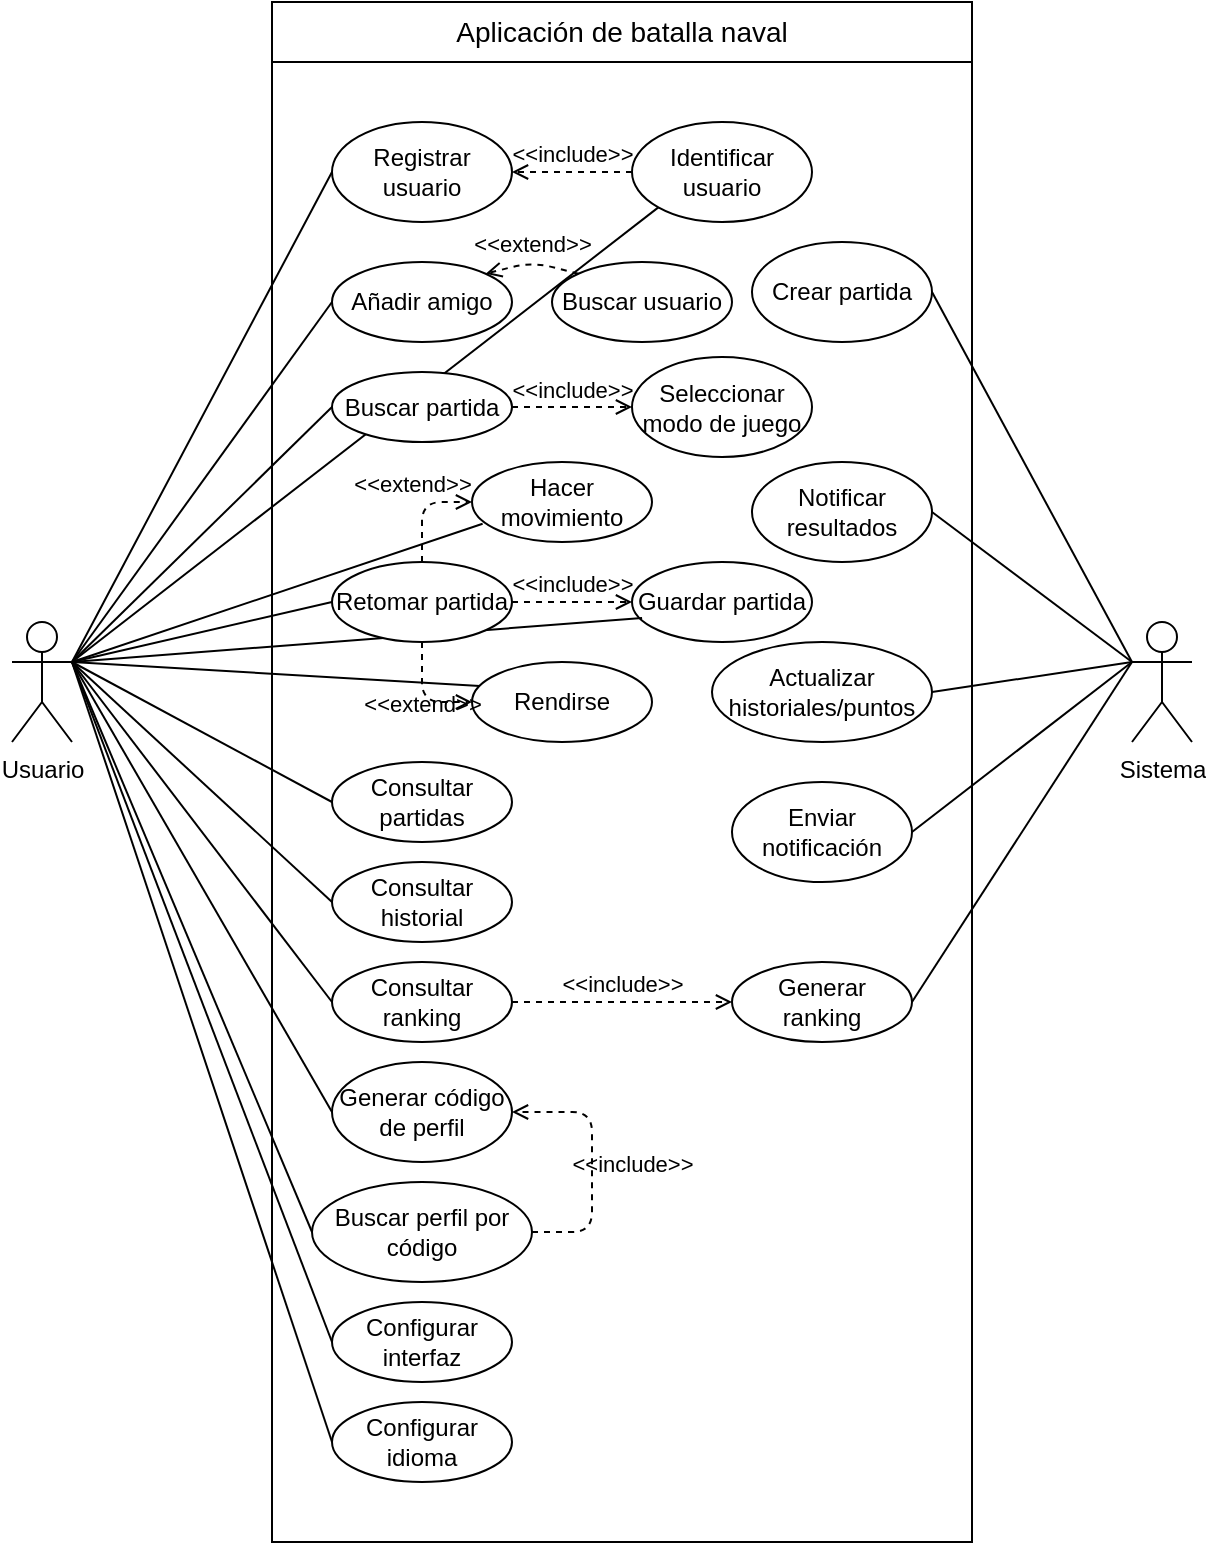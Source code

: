 <mxfile version="14.4.4" type="google"><diagram id="BeHXa_y9Trxc8pV27Sxv" name="Page-1"><mxGraphModel dx="1278" dy="575" grid="1" gridSize="10" guides="1" tooltips="1" connect="1" arrows="1" fold="1" page="1" pageScale="1" pageWidth="1169" pageHeight="827" math="0" shadow="0"><root><mxCell id="0"/><mxCell id="1" parent="0"/><mxCell id="Pg5vO3ytIHNg1Kp3anW3-1" value="" style="rounded=0;whiteSpace=wrap;html=1;" vertex="1" parent="1"><mxGeometry x="360" y="50" width="350" height="770" as="geometry"/></mxCell><mxCell id="Pg5vO3ytIHNg1Kp3anW3-37" value="" style="endArrow=none;html=1;exitX=1;exitY=0.333;exitDx=0;exitDy=0;exitPerimeter=0;entryX=0;entryY=1;entryDx=0;entryDy=0;" edge="1" parent="1" target="Pg5vO3ytIHNg1Kp3anW3-6"><mxGeometry width="50" height="50" relative="1" as="geometry"><mxPoint x="260" y="380" as="sourcePoint"/><mxPoint x="390" y="135" as="targetPoint"/></mxGeometry></mxCell><mxCell id="Pg5vO3ytIHNg1Kp3anW3-2" value="&lt;div&gt;Sistema&lt;/div&gt;&lt;div&gt;&lt;br&gt;&lt;/div&gt;" style="shape=umlActor;verticalLabelPosition=bottom;verticalAlign=top;html=1;outlineConnect=0;" vertex="1" parent="1"><mxGeometry x="790" y="360" width="30" height="60" as="geometry"/></mxCell><mxCell id="Pg5vO3ytIHNg1Kp3anW3-3" value="&lt;div&gt;Usuario&lt;/div&gt;" style="shape=umlActor;verticalLabelPosition=bottom;verticalAlign=top;html=1;outlineConnect=0;" vertex="1" parent="1"><mxGeometry x="230" y="360" width="30" height="60" as="geometry"/></mxCell><mxCell id="Pg5vO3ytIHNg1Kp3anW3-4" value="&lt;font style=&quot;font-size: 12px&quot;&gt;&lt;font style=&quot;font-size: 14px&quot;&gt;Aplicación de batalla naval&lt;/font&gt;&lt;br&gt;&lt;/font&gt;" style="rounded=0;whiteSpace=wrap;html=1;" vertex="1" parent="1"><mxGeometry x="360" y="50" width="350" height="30" as="geometry"/></mxCell><mxCell id="Pg5vO3ytIHNg1Kp3anW3-5" value="Registrar usuario" style="ellipse;whiteSpace=wrap;html=1;" vertex="1" parent="1"><mxGeometry x="390" y="110" width="90" height="50" as="geometry"/></mxCell><mxCell id="Pg5vO3ytIHNg1Kp3anW3-6" value="Identificar usuario" style="ellipse;whiteSpace=wrap;html=1;" vertex="1" parent="1"><mxGeometry x="540" y="110" width="90" height="50" as="geometry"/></mxCell><mxCell id="Pg5vO3ytIHNg1Kp3anW3-11" value="&amp;lt;&amp;lt;include&amp;gt;&amp;gt;" style="html=1;verticalAlign=bottom;labelBackgroundColor=none;endArrow=open;endFill=0;dashed=1;entryX=1;entryY=0.5;entryDx=0;entryDy=0;exitX=0;exitY=0.5;exitDx=0;exitDy=0;" edge="1" parent="1" source="Pg5vO3ytIHNg1Kp3anW3-6" target="Pg5vO3ytIHNg1Kp3anW3-5"><mxGeometry width="160" relative="1" as="geometry"><mxPoint x="140" y="134.5" as="sourcePoint"/><mxPoint x="300" y="134.5" as="targetPoint"/><mxPoint as="offset"/></mxGeometry></mxCell><mxCell id="Pg5vO3ytIHNg1Kp3anW3-12" value="Añadir amigo" style="ellipse;whiteSpace=wrap;html=1;" vertex="1" parent="1"><mxGeometry x="390" y="180" width="90" height="40" as="geometry"/></mxCell><mxCell id="Pg5vO3ytIHNg1Kp3anW3-13" value="&lt;div&gt;Buscar partida&lt;/div&gt;" style="ellipse;whiteSpace=wrap;html=1;" vertex="1" parent="1"><mxGeometry x="390" y="235" width="90" height="35" as="geometry"/></mxCell><mxCell id="Pg5vO3ytIHNg1Kp3anW3-14" value="Hacer movimiento" style="ellipse;whiteSpace=wrap;html=1;" vertex="1" parent="1"><mxGeometry x="460" y="280" width="90" height="40" as="geometry"/></mxCell><mxCell id="Pg5vO3ytIHNg1Kp3anW3-15" value="Seleccionar modo de juego" style="ellipse;whiteSpace=wrap;html=1;" vertex="1" parent="1"><mxGeometry x="540" y="227.5" width="90" height="50" as="geometry"/></mxCell><mxCell id="Pg5vO3ytIHNg1Kp3anW3-16" value="&amp;lt;&amp;lt;include&amp;gt;&amp;gt;" style="html=1;verticalAlign=bottom;labelBackgroundColor=none;endArrow=open;endFill=0;dashed=1;entryX=0;entryY=0.5;entryDx=0;entryDy=0;exitX=1;exitY=0.5;exitDx=0;exitDy=0;" edge="1" parent="1" source="Pg5vO3ytIHNg1Kp3anW3-13" target="Pg5vO3ytIHNg1Kp3anW3-15"><mxGeometry width="160" relative="1" as="geometry"><mxPoint x="540" y="135" as="sourcePoint"/><mxPoint x="480" y="135" as="targetPoint"/><mxPoint as="offset"/></mxGeometry></mxCell><mxCell id="Pg5vO3ytIHNg1Kp3anW3-18" value="Guardar partida" style="ellipse;whiteSpace=wrap;html=1;" vertex="1" parent="1"><mxGeometry x="540" y="330" width="90" height="40" as="geometry"/></mxCell><mxCell id="Pg5vO3ytIHNg1Kp3anW3-20" value="&amp;lt;&amp;lt;include&amp;gt;&amp;gt;" style="html=1;verticalAlign=bottom;labelBackgroundColor=none;endArrow=open;endFill=0;dashed=1;entryX=0;entryY=0.5;entryDx=0;entryDy=0;exitX=1;exitY=0.5;exitDx=0;exitDy=0;" edge="1" parent="1" source="Pg5vO3ytIHNg1Kp3anW3-19" target="Pg5vO3ytIHNg1Kp3anW3-18"><mxGeometry width="160" relative="1" as="geometry"><mxPoint x="480" y="252.5" as="sourcePoint"/><mxPoint x="540" y="252.5" as="targetPoint"/><mxPoint as="offset"/></mxGeometry></mxCell><mxCell id="Pg5vO3ytIHNg1Kp3anW3-21" value="Rendirse" style="ellipse;whiteSpace=wrap;html=1;" vertex="1" parent="1"><mxGeometry x="460" y="380" width="90" height="40" as="geometry"/></mxCell><mxCell id="Pg5vO3ytIHNg1Kp3anW3-22" value="Notificar resultados" style="ellipse;whiteSpace=wrap;html=1;" vertex="1" parent="1"><mxGeometry x="600" y="280" width="90" height="50" as="geometry"/></mxCell><mxCell id="Pg5vO3ytIHNg1Kp3anW3-23" value="Crear partida" style="ellipse;whiteSpace=wrap;html=1;" vertex="1" parent="1"><mxGeometry x="600" y="170" width="90" height="50" as="geometry"/></mxCell><mxCell id="Pg5vO3ytIHNg1Kp3anW3-24" value="Actualizar historiales/puntos" style="ellipse;whiteSpace=wrap;html=1;" vertex="1" parent="1"><mxGeometry x="580" y="370" width="110" height="50" as="geometry"/></mxCell><mxCell id="Pg5vO3ytIHNg1Kp3anW3-25" value="Consultar partidas" style="ellipse;whiteSpace=wrap;html=1;" vertex="1" parent="1"><mxGeometry x="390" y="430" width="90" height="40" as="geometry"/></mxCell><mxCell id="Pg5vO3ytIHNg1Kp3anW3-26" value="&amp;lt;&amp;lt;extend&amp;gt;&amp;gt;" style="html=1;verticalAlign=bottom;labelBackgroundColor=none;endArrow=open;endFill=0;dashed=1;entryX=0;entryY=0.5;entryDx=0;entryDy=0;" edge="1" parent="1" target="Pg5vO3ytIHNg1Kp3anW3-14"><mxGeometry x="0.091" y="-5" width="160" relative="1" as="geometry"><mxPoint x="435" y="330" as="sourcePoint"/><mxPoint x="310" y="140" as="targetPoint"/><Array as="points"><mxPoint x="435" y="300"/></Array><mxPoint x="-5" y="-5" as="offset"/></mxGeometry></mxCell><mxCell id="Pg5vO3ytIHNg1Kp3anW3-27" value="&amp;lt;&amp;lt;extend&amp;gt;&amp;gt;" style="html=1;verticalAlign=bottom;labelBackgroundColor=none;endArrow=open;endFill=0;dashed=1;entryX=0;entryY=0.5;entryDx=0;entryDy=0;exitX=0.5;exitY=1;exitDx=0;exitDy=0;" edge="1" parent="1" source="Pg5vO3ytIHNg1Kp3anW3-19" target="Pg5vO3ytIHNg1Kp3anW3-21"><mxGeometry x="0.091" y="-10" width="160" relative="1" as="geometry"><mxPoint x="435" y="330" as="sourcePoint"/><mxPoint x="460.0" y="300" as="targetPoint"/><Array as="points"><mxPoint x="435" y="400"/></Array><mxPoint as="offset"/></mxGeometry></mxCell><mxCell id="Pg5vO3ytIHNg1Kp3anW3-28" value="Consultar historial" style="ellipse;whiteSpace=wrap;html=1;" vertex="1" parent="1"><mxGeometry x="390" y="480" width="90" height="40" as="geometry"/></mxCell><mxCell id="Pg5vO3ytIHNg1Kp3anW3-29" value="Consultar ranking" style="ellipse;whiteSpace=wrap;html=1;" vertex="1" parent="1"><mxGeometry x="390" y="530" width="90" height="40" as="geometry"/></mxCell><mxCell id="Pg5vO3ytIHNg1Kp3anW3-30" value="&lt;div&gt;Generar&lt;/div&gt;&lt;div&gt; ranking&lt;/div&gt;" style="ellipse;whiteSpace=wrap;html=1;" vertex="1" parent="1"><mxGeometry x="590" y="530" width="90" height="40" as="geometry"/></mxCell><mxCell id="Pg5vO3ytIHNg1Kp3anW3-31" value="&amp;lt;&amp;lt;include&amp;gt;&amp;gt;" style="html=1;verticalAlign=bottom;labelBackgroundColor=none;endArrow=open;endFill=0;dashed=1;entryX=0;entryY=0.5;entryDx=0;entryDy=0;exitX=1;exitY=0.5;exitDx=0;exitDy=0;" edge="1" parent="1" source="Pg5vO3ytIHNg1Kp3anW3-29" target="Pg5vO3ytIHNg1Kp3anW3-30"><mxGeometry width="160" relative="1" as="geometry"><mxPoint x="480" y="252.5" as="sourcePoint"/><mxPoint x="540" y="252.5" as="targetPoint"/><mxPoint as="offset"/></mxGeometry></mxCell><mxCell id="Pg5vO3ytIHNg1Kp3anW3-32" value="Generar código de perfil" style="ellipse;whiteSpace=wrap;html=1;" vertex="1" parent="1"><mxGeometry x="390" y="580" width="90" height="50" as="geometry"/></mxCell><mxCell id="Pg5vO3ytIHNg1Kp3anW3-33" value="Buscar perfil por código" style="ellipse;whiteSpace=wrap;html=1;" vertex="1" parent="1"><mxGeometry x="380" y="640" width="110" height="50" as="geometry"/></mxCell><mxCell id="Pg5vO3ytIHNg1Kp3anW3-34" value="Configurar interfaz" style="ellipse;whiteSpace=wrap;html=1;" vertex="1" parent="1"><mxGeometry x="390" y="700" width="90" height="40" as="geometry"/></mxCell><mxCell id="Pg5vO3ytIHNg1Kp3anW3-35" value="Configurar idioma" style="ellipse;whiteSpace=wrap;html=1;" vertex="1" parent="1"><mxGeometry x="390" y="750" width="90" height="40" as="geometry"/></mxCell><mxCell id="Pg5vO3ytIHNg1Kp3anW3-36" value="" style="endArrow=none;html=1;exitX=1;exitY=0.333;exitDx=0;exitDy=0;exitPerimeter=0;entryX=0;entryY=0.5;entryDx=0;entryDy=0;" edge="1" parent="1" source="Pg5vO3ytIHNg1Kp3anW3-3" target="Pg5vO3ytIHNg1Kp3anW3-5"><mxGeometry width="50" height="50" relative="1" as="geometry"><mxPoint x="280" y="340" as="sourcePoint"/><mxPoint x="330" y="290" as="targetPoint"/></mxGeometry></mxCell><mxCell id="Pg5vO3ytIHNg1Kp3anW3-38" value="" style="endArrow=none;html=1;exitX=1;exitY=0.333;exitDx=0;exitDy=0;exitPerimeter=0;entryX=0;entryY=0.5;entryDx=0;entryDy=0;" edge="1" parent="1" target="Pg5vO3ytIHNg1Kp3anW3-12"><mxGeometry width="50" height="50" relative="1" as="geometry"><mxPoint x="260" y="380" as="sourcePoint"/><mxPoint x="553.18" y="152.678" as="targetPoint"/></mxGeometry></mxCell><mxCell id="Pg5vO3ytIHNg1Kp3anW3-39" value="" style="endArrow=none;html=1;exitX=1;exitY=0.333;exitDx=0;exitDy=0;exitPerimeter=0;entryX=0;entryY=0.5;entryDx=0;entryDy=0;" edge="1" parent="1" target="Pg5vO3ytIHNg1Kp3anW3-13"><mxGeometry width="50" height="50" relative="1" as="geometry"><mxPoint x="260" y="380" as="sourcePoint"/><mxPoint x="390" y="200" as="targetPoint"/></mxGeometry></mxCell><mxCell id="Pg5vO3ytIHNg1Kp3anW3-40" value="" style="endArrow=none;html=1;exitX=1;exitY=0.333;exitDx=0;exitDy=0;exitPerimeter=0;entryX=0;entryY=0.5;entryDx=0;entryDy=0;" edge="1" parent="1" target="Pg5vO3ytIHNg1Kp3anW3-19"><mxGeometry width="50" height="50" relative="1" as="geometry"><mxPoint x="260" y="380" as="sourcePoint"/><mxPoint x="390" y="252.5" as="targetPoint"/></mxGeometry></mxCell><mxCell id="Pg5vO3ytIHNg1Kp3anW3-41" value="" style="endArrow=none;html=1;exitX=1;exitY=0.333;exitDx=0;exitDy=0;exitPerimeter=0;entryX=0;entryY=0.5;entryDx=0;entryDy=0;" edge="1" parent="1" target="Pg5vO3ytIHNg1Kp3anW3-25"><mxGeometry width="50" height="50" relative="1" as="geometry"><mxPoint x="260" y="380" as="sourcePoint"/><mxPoint x="390" y="350" as="targetPoint"/></mxGeometry></mxCell><mxCell id="Pg5vO3ytIHNg1Kp3anW3-42" value="" style="endArrow=none;html=1;exitX=1;exitY=0.333;exitDx=0;exitDy=0;exitPerimeter=0;entryX=0;entryY=0.5;entryDx=0;entryDy=0;" edge="1" parent="1" target="Pg5vO3ytIHNg1Kp3anW3-28"><mxGeometry width="50" height="50" relative="1" as="geometry"><mxPoint x="260" y="380" as="sourcePoint"/><mxPoint x="390" y="450" as="targetPoint"/></mxGeometry></mxCell><mxCell id="Pg5vO3ytIHNg1Kp3anW3-43" value="" style="endArrow=none;html=1;exitX=1;exitY=0.333;exitDx=0;exitDy=0;exitPerimeter=0;entryX=0;entryY=0.5;entryDx=0;entryDy=0;" edge="1" parent="1" target="Pg5vO3ytIHNg1Kp3anW3-29"><mxGeometry width="50" height="50" relative="1" as="geometry"><mxPoint x="260" y="380" as="sourcePoint"/><mxPoint x="390" y="500" as="targetPoint"/></mxGeometry></mxCell><mxCell id="Pg5vO3ytIHNg1Kp3anW3-44" value="" style="endArrow=none;html=1;exitX=1;exitY=0.333;exitDx=0;exitDy=0;exitPerimeter=0;entryX=0;entryY=0.5;entryDx=0;entryDy=0;" edge="1" parent="1" target="Pg5vO3ytIHNg1Kp3anW3-32"><mxGeometry width="50" height="50" relative="1" as="geometry"><mxPoint x="260" y="380" as="sourcePoint"/><mxPoint x="390" y="550" as="targetPoint"/></mxGeometry></mxCell><mxCell id="Pg5vO3ytIHNg1Kp3anW3-45" value="&amp;lt;&amp;lt;include&amp;gt;&amp;gt;" style="html=1;verticalAlign=bottom;labelBackgroundColor=none;endArrow=open;endFill=0;dashed=1;entryX=1;entryY=0.5;entryDx=0;entryDy=0;exitX=1;exitY=0.5;exitDx=0;exitDy=0;" edge="1" parent="1" source="Pg5vO3ytIHNg1Kp3anW3-33" target="Pg5vO3ytIHNg1Kp3anW3-32"><mxGeometry x="-0.154" y="-20" width="160" relative="1" as="geometry"><mxPoint x="520" y="664.5" as="sourcePoint"/><mxPoint x="630" y="664.5" as="targetPoint"/><mxPoint as="offset"/><Array as="points"><mxPoint x="520" y="665"/><mxPoint x="520" y="605"/></Array></mxGeometry></mxCell><mxCell id="Pg5vO3ytIHNg1Kp3anW3-46" value="" style="endArrow=none;html=1;exitX=1;exitY=0.333;exitDx=0;exitDy=0;exitPerimeter=0;entryX=0;entryY=0.5;entryDx=0;entryDy=0;" edge="1" parent="1" target="Pg5vO3ytIHNg1Kp3anW3-33"><mxGeometry width="50" height="50" relative="1" as="geometry"><mxPoint x="260" y="380" as="sourcePoint"/><mxPoint x="390" y="605" as="targetPoint"/></mxGeometry></mxCell><mxCell id="Pg5vO3ytIHNg1Kp3anW3-47" value="" style="endArrow=none;html=1;exitX=1;exitY=0.333;exitDx=0;exitDy=0;exitPerimeter=0;entryX=0;entryY=0.5;entryDx=0;entryDy=0;" edge="1" parent="1" target="Pg5vO3ytIHNg1Kp3anW3-34"><mxGeometry width="50" height="50" relative="1" as="geometry"><mxPoint x="260" y="380" as="sourcePoint"/><mxPoint x="380" y="665" as="targetPoint"/></mxGeometry></mxCell><mxCell id="Pg5vO3ytIHNg1Kp3anW3-48" value="" style="endArrow=none;html=1;exitX=1;exitY=0.333;exitDx=0;exitDy=0;exitPerimeter=0;entryX=0;entryY=0.5;entryDx=0;entryDy=0;" edge="1" parent="1" target="Pg5vO3ytIHNg1Kp3anW3-35"><mxGeometry width="50" height="50" relative="1" as="geometry"><mxPoint x="260" y="380" as="sourcePoint"/><mxPoint x="390" y="720" as="targetPoint"/></mxGeometry></mxCell><mxCell id="Pg5vO3ytIHNg1Kp3anW3-49" value="" style="endArrow=none;html=1;exitX=1;exitY=0.5;exitDx=0;exitDy=0;entryX=0;entryY=0.333;entryDx=0;entryDy=0;entryPerimeter=0;" edge="1" parent="1" source="Pg5vO3ytIHNg1Kp3anW3-23" target="Pg5vO3ytIHNg1Kp3anW3-2"><mxGeometry width="50" height="50" relative="1" as="geometry"><mxPoint x="800" y="320" as="sourcePoint"/><mxPoint x="850" y="270" as="targetPoint"/></mxGeometry></mxCell><mxCell id="Pg5vO3ytIHNg1Kp3anW3-51" value="" style="endArrow=none;html=1;exitX=1;exitY=0.5;exitDx=0;exitDy=0;entryX=0;entryY=0.333;entryDx=0;entryDy=0;entryPerimeter=0;" edge="1" parent="1" source="Pg5vO3ytIHNg1Kp3anW3-22"><mxGeometry width="50" height="50" relative="1" as="geometry"><mxPoint x="690" y="195" as="sourcePoint"/><mxPoint x="790" y="380" as="targetPoint"/></mxGeometry></mxCell><mxCell id="Pg5vO3ytIHNg1Kp3anW3-52" value="" style="endArrow=none;html=1;exitX=1;exitY=0.5;exitDx=0;exitDy=0;entryX=0;entryY=0.333;entryDx=0;entryDy=0;entryPerimeter=0;" edge="1" parent="1" source="Pg5vO3ytIHNg1Kp3anW3-24"><mxGeometry width="50" height="50" relative="1" as="geometry"><mxPoint x="690" y="305" as="sourcePoint"/><mxPoint x="790" y="380" as="targetPoint"/></mxGeometry></mxCell><mxCell id="Pg5vO3ytIHNg1Kp3anW3-53" value="" style="endArrow=none;html=1;exitX=1;exitY=0.5;exitDx=0;exitDy=0;entryX=0;entryY=0.333;entryDx=0;entryDy=0;entryPerimeter=0;" edge="1" parent="1" source="Pg5vO3ytIHNg1Kp3anW3-30"><mxGeometry width="50" height="50" relative="1" as="geometry"><mxPoint x="690" y="395" as="sourcePoint"/><mxPoint x="790" y="380" as="targetPoint"/></mxGeometry></mxCell><mxCell id="Pg5vO3ytIHNg1Kp3anW3-54" value="" style="endArrow=none;html=1;exitX=1;exitY=0.333;exitDx=0;exitDy=0;exitPerimeter=0;entryX=0.059;entryY=0.771;entryDx=0;entryDy=0;entryPerimeter=0;" edge="1" parent="1" target="Pg5vO3ytIHNg1Kp3anW3-14"><mxGeometry width="50" height="50" relative="1" as="geometry"><mxPoint x="260" y="380" as="sourcePoint"/><mxPoint x="390" y="350" as="targetPoint"/></mxGeometry></mxCell><mxCell id="Pg5vO3ytIHNg1Kp3anW3-55" value="" style="endArrow=none;html=1;exitX=1;exitY=0.333;exitDx=0;exitDy=0;exitPerimeter=0;entryX=0.044;entryY=0.3;entryDx=0;entryDy=0;entryPerimeter=0;" edge="1" parent="1" target="Pg5vO3ytIHNg1Kp3anW3-21"><mxGeometry width="50" height="50" relative="1" as="geometry"><mxPoint x="260" y="380" as="sourcePoint"/><mxPoint x="462.97" y="312" as="targetPoint"/></mxGeometry></mxCell><mxCell id="Pg5vO3ytIHNg1Kp3anW3-56" value="" style="endArrow=none;html=1;exitX=1;exitY=0.333;exitDx=0;exitDy=0;exitPerimeter=0;entryX=0.056;entryY=0.7;entryDx=0;entryDy=0;entryPerimeter=0;" edge="1" parent="1" target="Pg5vO3ytIHNg1Kp3anW3-18"><mxGeometry width="50" height="50" relative="1" as="geometry"><mxPoint x="260" y="380" as="sourcePoint"/><mxPoint x="463.96" y="392" as="targetPoint"/></mxGeometry></mxCell><mxCell id="Pg5vO3ytIHNg1Kp3anW3-19" value="Retomar partida" style="ellipse;whiteSpace=wrap;html=1;" vertex="1" parent="1"><mxGeometry x="390" y="330" width="90" height="40" as="geometry"/></mxCell><mxCell id="Pg5vO3ytIHNg1Kp3anW3-57" value="Buscar usuario" style="ellipse;whiteSpace=wrap;html=1;" vertex="1" parent="1"><mxGeometry x="500" y="180" width="90" height="40" as="geometry"/></mxCell><mxCell id="Pg5vO3ytIHNg1Kp3anW3-58" value="&amp;lt;&amp;lt;extend&amp;gt;&amp;gt;" style="html=1;verticalAlign=bottom;labelBackgroundColor=none;endArrow=open;endFill=0;dashed=1;entryX=1;entryY=0;entryDx=0;entryDy=0;exitX=0;exitY=0;exitDx=0;exitDy=0;" edge="1" parent="1" source="Pg5vO3ytIHNg1Kp3anW3-57" target="Pg5vO3ytIHNg1Kp3anW3-12"><mxGeometry width="160" relative="1" as="geometry"><mxPoint x="435" y="330" as="sourcePoint"/><mxPoint x="460" y="300" as="targetPoint"/><Array as="points"><mxPoint x="490" y="180"/></Array><mxPoint as="offset"/></mxGeometry></mxCell><mxCell id="Pg5vO3ytIHNg1Kp3anW3-59" value="Enviar notificación" style="ellipse;whiteSpace=wrap;html=1;" vertex="1" parent="1"><mxGeometry x="590" y="440" width="90" height="50" as="geometry"/></mxCell><mxCell id="Pg5vO3ytIHNg1Kp3anW3-60" value="" style="endArrow=none;html=1;entryX=0;entryY=0.333;entryDx=0;entryDy=0;entryPerimeter=0;exitX=1;exitY=0.5;exitDx=0;exitDy=0;" edge="1" parent="1" source="Pg5vO3ytIHNg1Kp3anW3-59" target="Pg5vO3ytIHNg1Kp3anW3-2"><mxGeometry width="50" height="50" relative="1" as="geometry"><mxPoint x="810" y="570" as="sourcePoint"/><mxPoint x="860" y="520" as="targetPoint"/></mxGeometry></mxCell></root></mxGraphModel></diagram></mxfile>